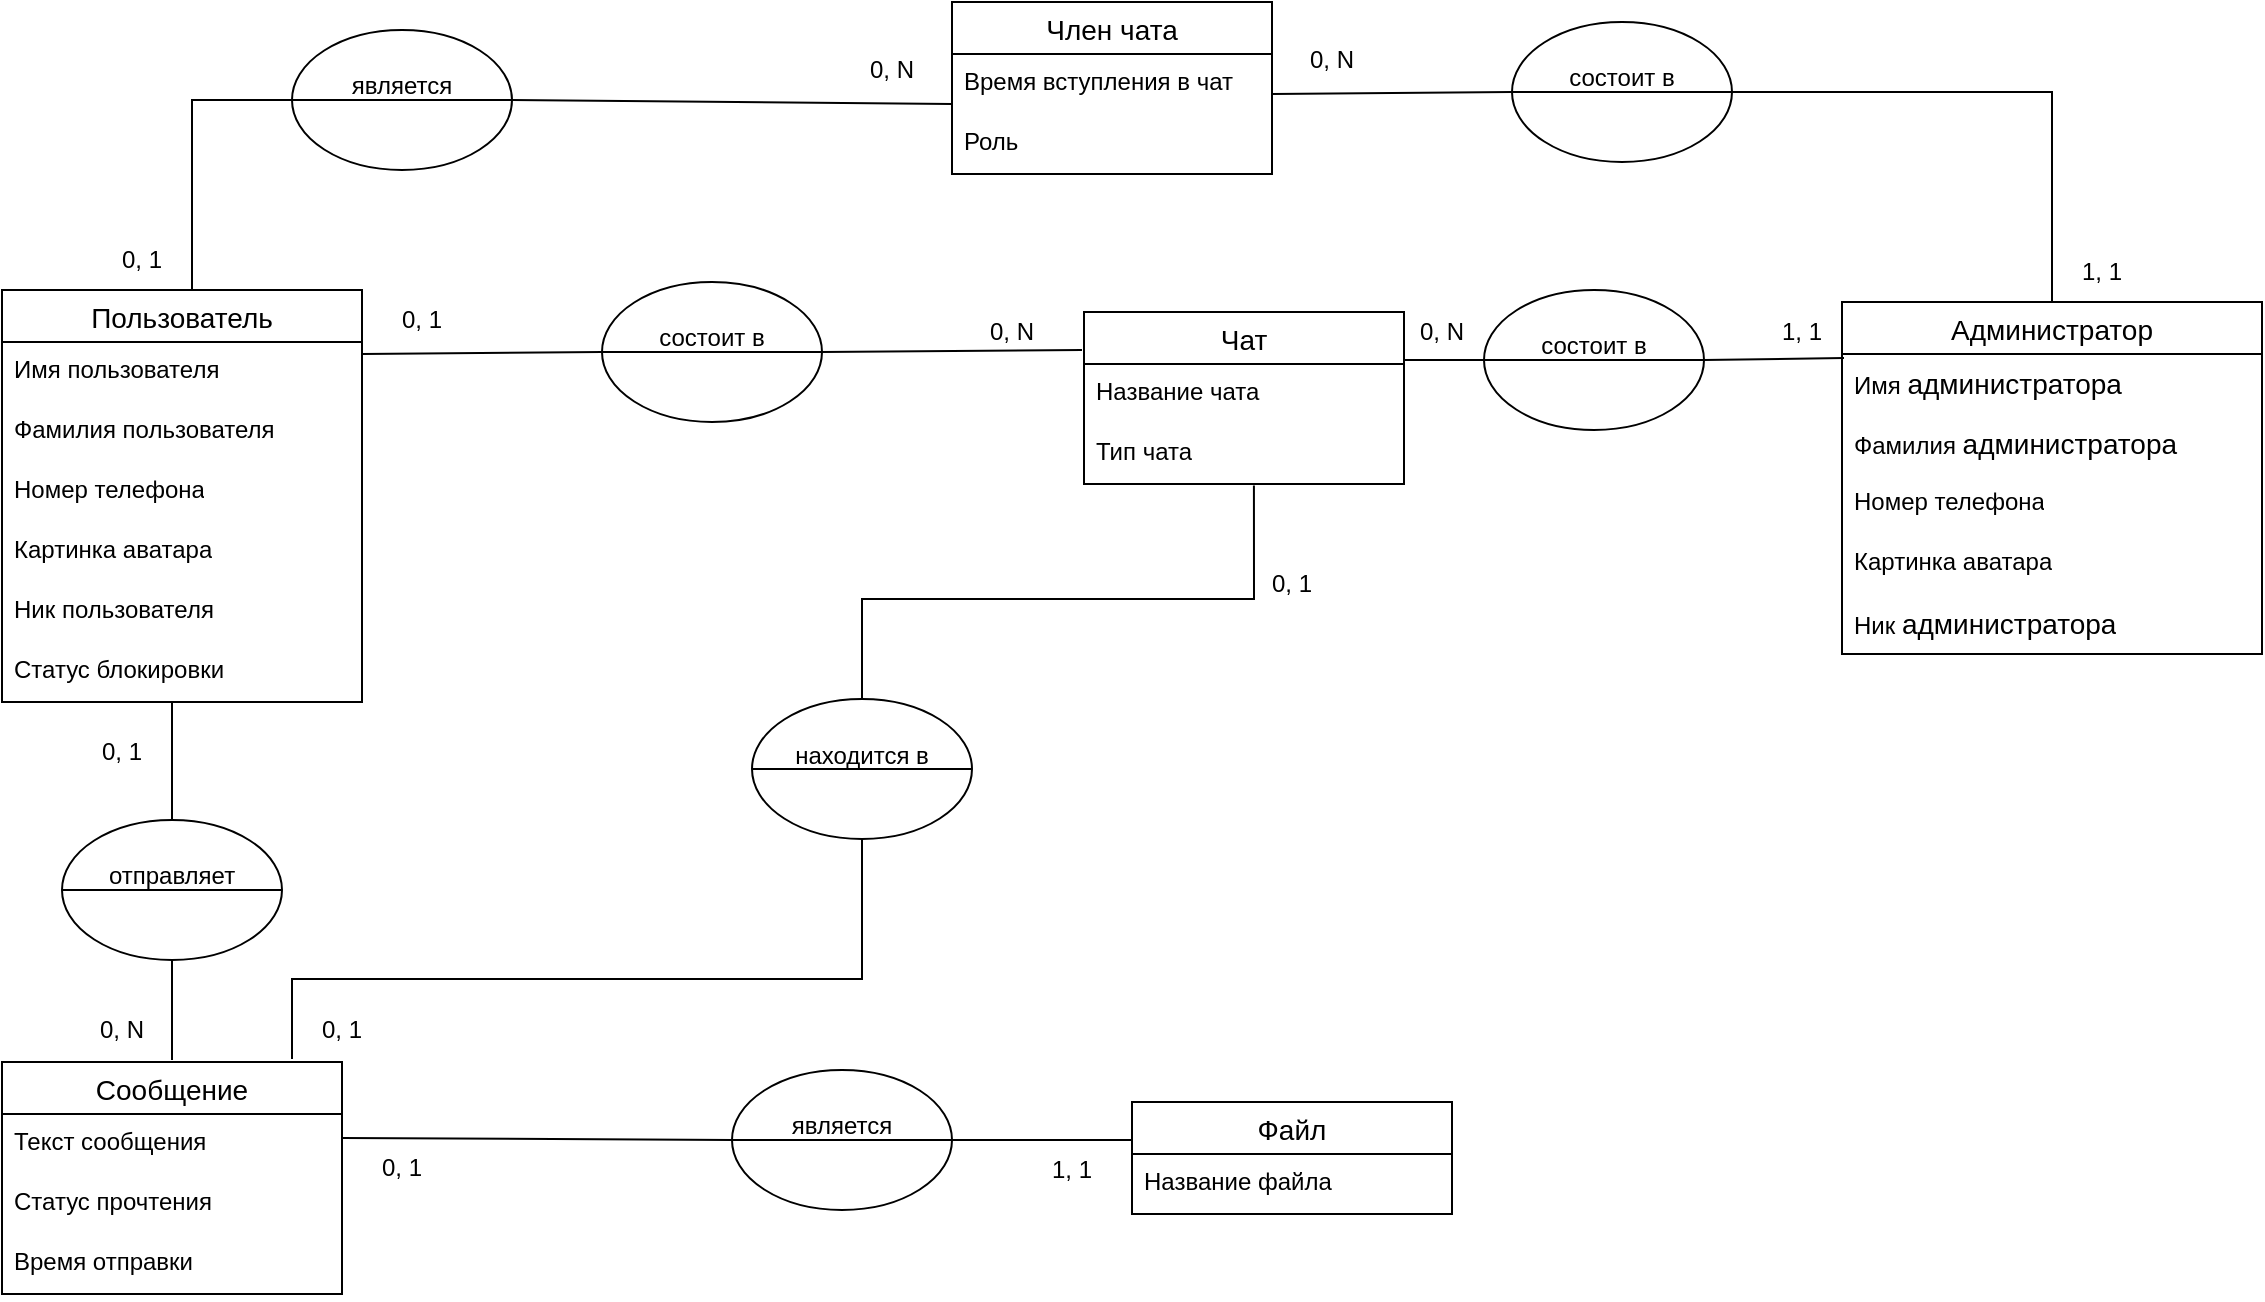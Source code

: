 <mxfile version="24.2.2" type="github">
  <diagram name="Страница — 1" id="1fpOavKm-f0vqZkRp41Z">
    <mxGraphModel dx="-814" dy="446" grid="1" gridSize="10" guides="1" tooltips="1" connect="1" arrows="1" fold="1" page="1" pageScale="1" pageWidth="827" pageHeight="1169" math="0" shadow="0">
      <root>
        <mxCell id="0" />
        <mxCell id="1" parent="0" />
        <mxCell id="FmINdvb60DTiulEJZK7I-1" value="Член чата" style="swimlane;fontStyle=0;childLayout=stackLayout;horizontal=1;startSize=26;horizontalStack=0;resizeParent=1;resizeParentMax=0;resizeLast=0;collapsible=1;marginBottom=0;align=center;fontSize=14;" vertex="1" parent="1">
          <mxGeometry x="2415" y="20" width="160" height="86" as="geometry" />
        </mxCell>
        <mxCell id="FmINdvb60DTiulEJZK7I-3" value="Время вступления в чат" style="text;strokeColor=none;fillColor=none;spacingLeft=4;spacingRight=4;overflow=hidden;rotatable=0;points=[[0,0.5],[1,0.5]];portConstraint=eastwest;fontSize=12;whiteSpace=wrap;html=1;" vertex="1" parent="FmINdvb60DTiulEJZK7I-1">
          <mxGeometry y="26" width="160" height="30" as="geometry" />
        </mxCell>
        <mxCell id="FmINdvb60DTiulEJZK7I-4" value="Роль" style="text;strokeColor=none;fillColor=none;spacingLeft=4;spacingRight=4;overflow=hidden;rotatable=0;points=[[0,0.5],[1,0.5]];portConstraint=eastwest;fontSize=12;whiteSpace=wrap;html=1;" vertex="1" parent="FmINdvb60DTiulEJZK7I-1">
          <mxGeometry y="56" width="160" height="30" as="geometry" />
        </mxCell>
        <mxCell id="FmINdvb60DTiulEJZK7I-5" value="Чат" style="swimlane;fontStyle=0;childLayout=stackLayout;horizontal=1;startSize=26;horizontalStack=0;resizeParent=1;resizeParentMax=0;resizeLast=0;collapsible=1;marginBottom=0;align=center;fontSize=14;" vertex="1" parent="1">
          <mxGeometry x="2481" y="175" width="160" height="86" as="geometry" />
        </mxCell>
        <mxCell id="FmINdvb60DTiulEJZK7I-7" value="Название чата" style="text;strokeColor=none;fillColor=none;spacingLeft=4;spacingRight=4;overflow=hidden;rotatable=0;points=[[0,0.5],[1,0.5]];portConstraint=eastwest;fontSize=12;whiteSpace=wrap;html=1;" vertex="1" parent="FmINdvb60DTiulEJZK7I-5">
          <mxGeometry y="26" width="160" height="30" as="geometry" />
        </mxCell>
        <mxCell id="FmINdvb60DTiulEJZK7I-8" value="Тип чата" style="text;strokeColor=none;fillColor=none;spacingLeft=4;spacingRight=4;overflow=hidden;rotatable=0;points=[[0,0.5],[1,0.5]];portConstraint=eastwest;fontSize=12;whiteSpace=wrap;html=1;" vertex="1" parent="FmINdvb60DTiulEJZK7I-5">
          <mxGeometry y="56" width="160" height="30" as="geometry" />
        </mxCell>
        <mxCell id="FmINdvb60DTiulEJZK7I-9" value="Пользователь" style="swimlane;fontStyle=0;childLayout=stackLayout;horizontal=1;startSize=26;horizontalStack=0;resizeParent=1;resizeParentMax=0;resizeLast=0;collapsible=1;marginBottom=0;align=center;fontSize=14;" vertex="1" parent="1">
          <mxGeometry x="1940" y="164" width="180" height="206" as="geometry" />
        </mxCell>
        <mxCell id="FmINdvb60DTiulEJZK7I-11" value="Имя пользователя" style="text;strokeColor=none;fillColor=none;spacingLeft=4;spacingRight=4;overflow=hidden;rotatable=0;points=[[0,0.5],[1,0.5]];portConstraint=eastwest;fontSize=12;whiteSpace=wrap;html=1;" vertex="1" parent="FmINdvb60DTiulEJZK7I-9">
          <mxGeometry y="26" width="180" height="30" as="geometry" />
        </mxCell>
        <mxCell id="FmINdvb60DTiulEJZK7I-12" value="Фамилия пользователя" style="text;strokeColor=none;fillColor=none;spacingLeft=4;spacingRight=4;overflow=hidden;rotatable=0;points=[[0,0.5],[1,0.5]];portConstraint=eastwest;fontSize=12;whiteSpace=wrap;html=1;" vertex="1" parent="FmINdvb60DTiulEJZK7I-9">
          <mxGeometry y="56" width="180" height="30" as="geometry" />
        </mxCell>
        <mxCell id="FmINdvb60DTiulEJZK7I-13" value="Номер телефона" style="text;strokeColor=none;fillColor=none;spacingLeft=4;spacingRight=4;overflow=hidden;rotatable=0;points=[[0,0.5],[1,0.5]];portConstraint=eastwest;fontSize=12;whiteSpace=wrap;html=1;" vertex="1" parent="FmINdvb60DTiulEJZK7I-9">
          <mxGeometry y="86" width="180" height="30" as="geometry" />
        </mxCell>
        <mxCell id="FmINdvb60DTiulEJZK7I-14" value="Картинка аватара" style="text;strokeColor=none;fillColor=none;spacingLeft=4;spacingRight=4;overflow=hidden;rotatable=0;points=[[0,0.5],[1,0.5]];portConstraint=eastwest;fontSize=12;whiteSpace=wrap;html=1;" vertex="1" parent="FmINdvb60DTiulEJZK7I-9">
          <mxGeometry y="116" width="180" height="30" as="geometry" />
        </mxCell>
        <mxCell id="FmINdvb60DTiulEJZK7I-15" value="Ник пользователя" style="text;strokeColor=none;fillColor=none;spacingLeft=4;spacingRight=4;overflow=hidden;rotatable=0;points=[[0,0.5],[1,0.5]];portConstraint=eastwest;fontSize=12;whiteSpace=wrap;html=1;" vertex="1" parent="FmINdvb60DTiulEJZK7I-9">
          <mxGeometry y="146" width="180" height="30" as="geometry" />
        </mxCell>
        <mxCell id="FmINdvb60DTiulEJZK7I-73" value="Статус блокировки" style="text;strokeColor=none;fillColor=none;spacingLeft=4;spacingRight=4;overflow=hidden;rotatable=0;points=[[0,0.5],[1,0.5]];portConstraint=eastwest;fontSize=12;whiteSpace=wrap;html=1;" vertex="1" parent="FmINdvb60DTiulEJZK7I-9">
          <mxGeometry y="176" width="180" height="30" as="geometry" />
        </mxCell>
        <mxCell id="FmINdvb60DTiulEJZK7I-16" value="Сообщение" style="swimlane;fontStyle=0;childLayout=stackLayout;horizontal=1;startSize=26;horizontalStack=0;resizeParent=1;resizeParentMax=0;resizeLast=0;collapsible=1;marginBottom=0;align=center;fontSize=14;" vertex="1" parent="1">
          <mxGeometry x="1940" y="550" width="170" height="116" as="geometry" />
        </mxCell>
        <mxCell id="FmINdvb60DTiulEJZK7I-18" value="Текст сообщения" style="text;strokeColor=none;fillColor=none;spacingLeft=4;spacingRight=4;overflow=hidden;rotatable=0;points=[[0,0.5],[1,0.5]];portConstraint=eastwest;fontSize=12;whiteSpace=wrap;html=1;" vertex="1" parent="FmINdvb60DTiulEJZK7I-16">
          <mxGeometry y="26" width="170" height="30" as="geometry" />
        </mxCell>
        <mxCell id="FmINdvb60DTiulEJZK7I-19" value="Статус прочтения" style="text;strokeColor=none;fillColor=none;spacingLeft=4;spacingRight=4;overflow=hidden;rotatable=0;points=[[0,0.5],[1,0.5]];portConstraint=eastwest;fontSize=12;whiteSpace=wrap;html=1;" vertex="1" parent="FmINdvb60DTiulEJZK7I-16">
          <mxGeometry y="56" width="170" height="30" as="geometry" />
        </mxCell>
        <mxCell id="FmINdvb60DTiulEJZK7I-20" value="Время отправки" style="text;strokeColor=none;fillColor=none;spacingLeft=4;spacingRight=4;overflow=hidden;rotatable=0;points=[[0,0.5],[1,0.5]];portConstraint=eastwest;fontSize=12;whiteSpace=wrap;html=1;" vertex="1" parent="FmINdvb60DTiulEJZK7I-16">
          <mxGeometry y="86" width="170" height="30" as="geometry" />
        </mxCell>
        <mxCell id="FmINdvb60DTiulEJZK7I-21" value="Файл" style="swimlane;fontStyle=0;childLayout=stackLayout;horizontal=1;startSize=26;horizontalStack=0;resizeParent=1;resizeParentMax=0;resizeLast=0;collapsible=1;marginBottom=0;align=center;fontSize=14;" vertex="1" parent="1">
          <mxGeometry x="2505" y="570" width="160" height="56" as="geometry" />
        </mxCell>
        <mxCell id="FmINdvb60DTiulEJZK7I-23" value="Название файла" style="text;strokeColor=none;fillColor=none;spacingLeft=4;spacingRight=4;overflow=hidden;rotatable=0;points=[[0,0.5],[1,0.5]];portConstraint=eastwest;fontSize=12;whiteSpace=wrap;html=1;" vertex="1" parent="FmINdvb60DTiulEJZK7I-21">
          <mxGeometry y="26" width="160" height="30" as="geometry" />
        </mxCell>
        <mxCell id="FmINdvb60DTiulEJZK7I-24" value="Администратор" style="swimlane;fontStyle=0;childLayout=stackLayout;horizontal=1;startSize=26;horizontalStack=0;resizeParent=1;resizeParentMax=0;resizeLast=0;collapsible=1;marginBottom=0;align=center;fontSize=14;" vertex="1" parent="1">
          <mxGeometry x="2860" y="170" width="210" height="176" as="geometry" />
        </mxCell>
        <mxCell id="FmINdvb60DTiulEJZK7I-26" value="Имя&amp;nbsp;&lt;span style=&quot;font-size: 14px; text-align: center; text-wrap: nowrap;&quot;&gt;администратора&lt;/span&gt;" style="text;strokeColor=none;fillColor=none;spacingLeft=4;spacingRight=4;overflow=hidden;rotatable=0;points=[[0,0.5],[1,0.5]];portConstraint=eastwest;fontSize=12;whiteSpace=wrap;html=1;" vertex="1" parent="FmINdvb60DTiulEJZK7I-24">
          <mxGeometry y="26" width="210" height="30" as="geometry" />
        </mxCell>
        <mxCell id="FmINdvb60DTiulEJZK7I-27" value="Фамилия&amp;nbsp;&lt;span style=&quot;font-size: 14px; text-align: center; text-wrap: nowrap;&quot;&gt;администратора&lt;/span&gt;" style="text;strokeColor=none;fillColor=none;spacingLeft=4;spacingRight=4;overflow=hidden;rotatable=0;points=[[0,0.5],[1,0.5]];portConstraint=eastwest;fontSize=12;whiteSpace=wrap;html=1;" vertex="1" parent="FmINdvb60DTiulEJZK7I-24">
          <mxGeometry y="56" width="210" height="30" as="geometry" />
        </mxCell>
        <mxCell id="FmINdvb60DTiulEJZK7I-28" value="Номер телефона" style="text;strokeColor=none;fillColor=none;spacingLeft=4;spacingRight=4;overflow=hidden;rotatable=0;points=[[0,0.5],[1,0.5]];portConstraint=eastwest;fontSize=12;whiteSpace=wrap;html=1;" vertex="1" parent="FmINdvb60DTiulEJZK7I-24">
          <mxGeometry y="86" width="210" height="30" as="geometry" />
        </mxCell>
        <mxCell id="FmINdvb60DTiulEJZK7I-29" value="Картинка аватара" style="text;strokeColor=none;fillColor=none;spacingLeft=4;spacingRight=4;overflow=hidden;rotatable=0;points=[[0,0.5],[1,0.5]];portConstraint=eastwest;fontSize=12;whiteSpace=wrap;html=1;" vertex="1" parent="FmINdvb60DTiulEJZK7I-24">
          <mxGeometry y="116" width="210" height="30" as="geometry" />
        </mxCell>
        <mxCell id="FmINdvb60DTiulEJZK7I-30" value="Ник&amp;nbsp;&lt;span style=&quot;font-size: 14px; text-align: center; text-wrap: nowrap;&quot;&gt;администратора&lt;/span&gt;" style="text;strokeColor=none;fillColor=none;spacingLeft=4;spacingRight=4;overflow=hidden;rotatable=0;points=[[0,0.5],[1,0.5]];portConstraint=eastwest;fontSize=12;whiteSpace=wrap;html=1;" vertex="1" parent="FmINdvb60DTiulEJZK7I-24">
          <mxGeometry y="146" width="210" height="30" as="geometry" />
        </mxCell>
        <mxCell id="FmINdvb60DTiulEJZK7I-31" value="является&lt;div&gt;&lt;br/&gt;&lt;/div&gt;" style="ellipse;whiteSpace=wrap;html=1;" vertex="1" parent="1">
          <mxGeometry x="2305" y="554" width="110" height="70" as="geometry" />
        </mxCell>
        <mxCell id="FmINdvb60DTiulEJZK7I-32" value="" style="endArrow=none;html=1;rounded=0;exitX=0;exitY=0.5;exitDx=0;exitDy=0;entryX=1;entryY=0.5;entryDx=0;entryDy=0;" edge="1" parent="1" source="FmINdvb60DTiulEJZK7I-31" target="FmINdvb60DTiulEJZK7I-31">
          <mxGeometry width="50" height="50" relative="1" as="geometry">
            <mxPoint x="2335" y="595" as="sourcePoint" />
            <mxPoint x="2425" y="595" as="targetPoint" />
          </mxGeometry>
        </mxCell>
        <mxCell id="FmINdvb60DTiulEJZK7I-33" value="" style="endArrow=none;html=1;rounded=0;entryX=0;entryY=0.5;entryDx=0;entryDy=0;exitX=0;exitY=0;exitDx=0;exitDy=0;" edge="1" parent="1" target="FmINdvb60DTiulEJZK7I-31" source="FmINdvb60DTiulEJZK7I-35">
          <mxGeometry width="50" height="50" relative="1" as="geometry">
            <mxPoint x="2115" y="589" as="sourcePoint" />
            <mxPoint x="2195" y="489" as="targetPoint" />
          </mxGeometry>
        </mxCell>
        <mxCell id="FmINdvb60DTiulEJZK7I-34" value="" style="endArrow=none;html=1;rounded=0;entryX=0;entryY=0.25;entryDx=0;entryDy=0;exitX=1;exitY=0.5;exitDx=0;exitDy=0;" edge="1" parent="1" source="FmINdvb60DTiulEJZK7I-31">
          <mxGeometry width="50" height="50" relative="1" as="geometry">
            <mxPoint x="2145" y="539" as="sourcePoint" />
            <mxPoint x="2505" y="589" as="targetPoint" />
          </mxGeometry>
        </mxCell>
        <mxCell id="FmINdvb60DTiulEJZK7I-35" value="0, 1" style="text;html=1;align=center;verticalAlign=middle;whiteSpace=wrap;rounded=0;" vertex="1" parent="1">
          <mxGeometry x="2110" y="588" width="60" height="30" as="geometry" />
        </mxCell>
        <mxCell id="FmINdvb60DTiulEJZK7I-36" value="1, 1" style="text;html=1;align=center;verticalAlign=middle;whiteSpace=wrap;rounded=0;" vertex="1" parent="1">
          <mxGeometry x="2445" y="589" width="60" height="30" as="geometry" />
        </mxCell>
        <mxCell id="FmINdvb60DTiulEJZK7I-37" value="отправляет&lt;div&gt;&lt;br/&gt;&lt;/div&gt;" style="ellipse;whiteSpace=wrap;html=1;" vertex="1" parent="1">
          <mxGeometry x="1970" y="429" width="110" height="70" as="geometry" />
        </mxCell>
        <mxCell id="FmINdvb60DTiulEJZK7I-38" value="" style="endArrow=none;html=1;rounded=0;exitX=0;exitY=0.5;exitDx=0;exitDy=0;entryX=1;entryY=0.5;entryDx=0;entryDy=0;" edge="1" parent="1" source="FmINdvb60DTiulEJZK7I-37" target="FmINdvb60DTiulEJZK7I-37">
          <mxGeometry width="50" height="50" relative="1" as="geometry">
            <mxPoint x="2005" y="490" as="sourcePoint" />
            <mxPoint x="2095" y="490" as="targetPoint" />
          </mxGeometry>
        </mxCell>
        <mxCell id="FmINdvb60DTiulEJZK7I-39" value="" style="endArrow=none;html=1;rounded=0;exitX=0.5;exitY=0;exitDx=0;exitDy=0;" edge="1" parent="1" source="FmINdvb60DTiulEJZK7I-37">
          <mxGeometry width="50" height="50" relative="1" as="geometry">
            <mxPoint x="1835" y="409" as="sourcePoint" />
            <mxPoint x="2025" y="370" as="targetPoint" />
          </mxGeometry>
        </mxCell>
        <mxCell id="FmINdvb60DTiulEJZK7I-40" value="" style="endArrow=none;html=1;rounded=0;entryX=0.5;entryY=1;entryDx=0;entryDy=0;exitX=0.5;exitY=0;exitDx=0;exitDy=0;" edge="1" parent="1" target="FmINdvb60DTiulEJZK7I-37">
          <mxGeometry width="50" height="50" relative="1" as="geometry">
            <mxPoint x="2025" y="549" as="sourcePoint" />
            <mxPoint x="2034" y="381" as="targetPoint" />
          </mxGeometry>
        </mxCell>
        <mxCell id="FmINdvb60DTiulEJZK7I-41" value="0, N" style="text;html=1;align=center;verticalAlign=middle;whiteSpace=wrap;rounded=0;" vertex="1" parent="1">
          <mxGeometry x="1970" y="519" width="60" height="30" as="geometry" />
        </mxCell>
        <mxCell id="FmINdvb60DTiulEJZK7I-42" value="0, 1" style="text;html=1;align=center;verticalAlign=middle;whiteSpace=wrap;rounded=0;" vertex="1" parent="1">
          <mxGeometry x="1970" y="380" width="60" height="30" as="geometry" />
        </mxCell>
        <mxCell id="FmINdvb60DTiulEJZK7I-43" value="является&lt;div&gt;&lt;br/&gt;&lt;/div&gt;" style="ellipse;whiteSpace=wrap;html=1;" vertex="1" parent="1">
          <mxGeometry x="2085" y="34" width="110" height="70" as="geometry" />
        </mxCell>
        <mxCell id="FmINdvb60DTiulEJZK7I-44" value="" style="endArrow=none;html=1;rounded=0;exitX=0;exitY=0.5;exitDx=0;exitDy=0;entryX=1;entryY=0.5;entryDx=0;entryDy=0;" edge="1" parent="1" source="FmINdvb60DTiulEJZK7I-43" target="FmINdvb60DTiulEJZK7I-43">
          <mxGeometry width="50" height="50" relative="1" as="geometry">
            <mxPoint x="2045" y="70" as="sourcePoint" />
            <mxPoint x="2135" y="70" as="targetPoint" />
          </mxGeometry>
        </mxCell>
        <mxCell id="FmINdvb60DTiulEJZK7I-45" value="" style="endArrow=none;html=1;rounded=0;entryX=0;entryY=0.25;entryDx=0;entryDy=0;exitX=1;exitY=0.5;exitDx=0;exitDy=0;" edge="1" parent="1" source="FmINdvb60DTiulEJZK7I-43">
          <mxGeometry width="50" height="50" relative="1" as="geometry">
            <mxPoint x="2045" y="84" as="sourcePoint" />
            <mxPoint x="2415" y="71" as="targetPoint" />
          </mxGeometry>
        </mxCell>
        <mxCell id="FmINdvb60DTiulEJZK7I-46" value="" style="endArrow=none;html=1;rounded=0;entryX=0;entryY=0.5;entryDx=0;entryDy=0;exitX=0.5;exitY=0;exitDx=0;exitDy=0;" edge="1" parent="1" target="FmINdvb60DTiulEJZK7I-43">
          <mxGeometry width="50" height="50" relative="1" as="geometry">
            <mxPoint x="2035" y="164" as="sourcePoint" />
            <mxPoint x="2055" y="244" as="targetPoint" />
            <Array as="points">
              <mxPoint x="2035" y="69" />
            </Array>
          </mxGeometry>
        </mxCell>
        <mxCell id="FmINdvb60DTiulEJZK7I-47" value="0, 1" style="text;html=1;align=center;verticalAlign=middle;whiteSpace=wrap;rounded=0;" vertex="1" parent="1">
          <mxGeometry x="1980" y="134" width="60" height="30" as="geometry" />
        </mxCell>
        <mxCell id="FmINdvb60DTiulEJZK7I-48" value="0, N" style="text;html=1;align=center;verticalAlign=middle;whiteSpace=wrap;rounded=0;" vertex="1" parent="1">
          <mxGeometry x="2355" y="39" width="60" height="30" as="geometry" />
        </mxCell>
        <mxCell id="FmINdvb60DTiulEJZK7I-49" value="" style="endArrow=none;html=1;rounded=0;entryX=0.002;entryY=0.151;entryDx=0;entryDy=0;exitX=1;exitY=0.5;exitDx=0;exitDy=0;entryPerimeter=0;" edge="1" parent="1" source="FmINdvb60DTiulEJZK7I-50">
          <mxGeometry width="50" height="50" relative="1" as="geometry">
            <mxPoint x="2320" y="254" as="sourcePoint" />
            <mxPoint x="2480" y="194" as="targetPoint" />
          </mxGeometry>
        </mxCell>
        <mxCell id="FmINdvb60DTiulEJZK7I-50" value="состоит в&lt;div&gt;&lt;br/&gt;&lt;/div&gt;" style="ellipse;whiteSpace=wrap;html=1;" vertex="1" parent="1">
          <mxGeometry x="2240" y="160" width="110" height="70" as="geometry" />
        </mxCell>
        <mxCell id="FmINdvb60DTiulEJZK7I-51" value="" style="endArrow=none;html=1;rounded=0;exitX=0;exitY=0.5;exitDx=0;exitDy=0;entryX=1;entryY=0.5;entryDx=0;entryDy=0;" edge="1" parent="1" source="FmINdvb60DTiulEJZK7I-50" target="FmINdvb60DTiulEJZK7I-50">
          <mxGeometry width="50" height="50" relative="1" as="geometry">
            <mxPoint x="2170" y="250" as="sourcePoint" />
            <mxPoint x="2260" y="250" as="targetPoint" />
          </mxGeometry>
        </mxCell>
        <mxCell id="FmINdvb60DTiulEJZK7I-52" value="" style="endArrow=none;html=1;rounded=0;entryX=0;entryY=0.5;entryDx=0;entryDy=0;exitX=1;exitY=0.068;exitDx=0;exitDy=0;exitPerimeter=0;" edge="1" parent="1" target="FmINdvb60DTiulEJZK7I-50">
          <mxGeometry width="50" height="50" relative="1" as="geometry">
            <mxPoint x="2120" y="196" as="sourcePoint" />
            <mxPoint x="2201" y="234" as="targetPoint" />
          </mxGeometry>
        </mxCell>
        <mxCell id="FmINdvb60DTiulEJZK7I-53" value="0, 1" style="text;html=1;align=center;verticalAlign=middle;whiteSpace=wrap;rounded=0;" vertex="1" parent="1">
          <mxGeometry x="2120" y="164" width="60" height="30" as="geometry" />
        </mxCell>
        <mxCell id="FmINdvb60DTiulEJZK7I-54" value="0, N" style="text;html=1;align=center;verticalAlign=middle;whiteSpace=wrap;rounded=0;" vertex="1" parent="1">
          <mxGeometry x="2415" y="170" width="60" height="30" as="geometry" />
        </mxCell>
        <mxCell id="FmINdvb60DTiulEJZK7I-55" value="находится в&lt;div&gt;&lt;br/&gt;&lt;/div&gt;" style="ellipse;whiteSpace=wrap;html=1;" vertex="1" parent="1">
          <mxGeometry x="2315" y="368.5" width="110" height="70" as="geometry" />
        </mxCell>
        <mxCell id="FmINdvb60DTiulEJZK7I-56" value="" style="endArrow=none;html=1;rounded=0;exitX=0;exitY=0.5;exitDx=0;exitDy=0;entryX=1;entryY=0.5;entryDx=0;entryDy=0;" edge="1" parent="1" source="FmINdvb60DTiulEJZK7I-55" target="FmINdvb60DTiulEJZK7I-55">
          <mxGeometry width="50" height="50" relative="1" as="geometry">
            <mxPoint x="2275" y="429.5" as="sourcePoint" />
            <mxPoint x="2365" y="429.5" as="targetPoint" />
          </mxGeometry>
        </mxCell>
        <mxCell id="FmINdvb60DTiulEJZK7I-57" value="" style="endArrow=none;html=1;rounded=0;entryX=0.5;entryY=1;entryDx=0;entryDy=0;exitX=0.75;exitY=0;exitDx=0;exitDy=0;" edge="1" parent="1" target="FmINdvb60DTiulEJZK7I-55">
          <mxGeometry width="50" height="50" relative="1" as="geometry">
            <mxPoint x="2085" y="548.5" as="sourcePoint" />
            <mxPoint x="2195" y="368.5" as="targetPoint" />
            <Array as="points">
              <mxPoint x="2085" y="508.5" />
              <mxPoint x="2370" y="508.5" />
            </Array>
          </mxGeometry>
        </mxCell>
        <mxCell id="FmINdvb60DTiulEJZK7I-58" value="" style="endArrow=none;html=1;rounded=0;exitX=0.5;exitY=0;exitDx=0;exitDy=0;entryX=0.531;entryY=1.027;entryDx=0;entryDy=0;entryPerimeter=0;" edge="1" parent="1" source="FmINdvb60DTiulEJZK7I-55" target="FmINdvb60DTiulEJZK7I-8">
          <mxGeometry width="50" height="50" relative="1" as="geometry">
            <mxPoint x="2145" y="418.5" as="sourcePoint" />
            <mxPoint x="2610" y="340" as="targetPoint" />
            <Array as="points">
              <mxPoint x="2370" y="318.5" />
              <mxPoint x="2566" y="318.5" />
            </Array>
          </mxGeometry>
        </mxCell>
        <mxCell id="FmINdvb60DTiulEJZK7I-59" value="0, 1" style="text;html=1;align=center;verticalAlign=middle;whiteSpace=wrap;rounded=0;" vertex="1" parent="1">
          <mxGeometry x="2555" y="300" width="60" height="21.5" as="geometry" />
        </mxCell>
        <mxCell id="FmINdvb60DTiulEJZK7I-60" value="0, 1" style="text;html=1;align=center;verticalAlign=middle;whiteSpace=wrap;rounded=0;" vertex="1" parent="1">
          <mxGeometry x="2080" y="519" width="60" height="30" as="geometry" />
        </mxCell>
        <mxCell id="FmINdvb60DTiulEJZK7I-61" value="" style="endArrow=none;html=1;rounded=0;exitX=1;exitY=0.5;exitDx=0;exitDy=0;" edge="1" parent="1" source="FmINdvb60DTiulEJZK7I-62">
          <mxGeometry width="50" height="50" relative="1" as="geometry">
            <mxPoint x="2771" y="258" as="sourcePoint" />
            <mxPoint x="2861" y="198" as="targetPoint" />
          </mxGeometry>
        </mxCell>
        <mxCell id="FmINdvb60DTiulEJZK7I-62" value="состоит в&lt;div&gt;&lt;br/&gt;&lt;/div&gt;" style="ellipse;whiteSpace=wrap;html=1;" vertex="1" parent="1">
          <mxGeometry x="2681" y="164" width="110" height="70" as="geometry" />
        </mxCell>
        <mxCell id="FmINdvb60DTiulEJZK7I-63" value="" style="endArrow=none;html=1;rounded=0;exitX=0;exitY=0.5;exitDx=0;exitDy=0;entryX=1;entryY=0.5;entryDx=0;entryDy=0;" edge="1" parent="1" source="FmINdvb60DTiulEJZK7I-62" target="FmINdvb60DTiulEJZK7I-62">
          <mxGeometry width="50" height="50" relative="1" as="geometry">
            <mxPoint x="2621" y="254" as="sourcePoint" />
            <mxPoint x="2711" y="254" as="targetPoint" />
          </mxGeometry>
        </mxCell>
        <mxCell id="FmINdvb60DTiulEJZK7I-64" value="" style="endArrow=none;html=1;rounded=0;entryX=0;entryY=0.5;entryDx=0;entryDy=0;" edge="1" parent="1" target="FmINdvb60DTiulEJZK7I-62">
          <mxGeometry width="50" height="50" relative="1" as="geometry">
            <mxPoint x="2641" y="199" as="sourcePoint" />
            <mxPoint x="2652" y="238" as="targetPoint" />
          </mxGeometry>
        </mxCell>
        <mxCell id="FmINdvb60DTiulEJZK7I-65" value="1, 1" style="text;html=1;align=center;verticalAlign=middle;whiteSpace=wrap;rounded=0;" vertex="1" parent="1">
          <mxGeometry x="2810" y="170" width="60" height="30" as="geometry" />
        </mxCell>
        <mxCell id="FmINdvb60DTiulEJZK7I-66" value="0, N" style="text;html=1;align=center;verticalAlign=middle;whiteSpace=wrap;rounded=0;" vertex="1" parent="1">
          <mxGeometry x="2630" y="170" width="60" height="30" as="geometry" />
        </mxCell>
        <mxCell id="FmINdvb60DTiulEJZK7I-67" value="" style="endArrow=none;html=1;rounded=0;entryX=0.5;entryY=0;entryDx=0;entryDy=0;exitX=1;exitY=0.5;exitDx=0;exitDy=0;" edge="1" parent="1" source="FmINdvb60DTiulEJZK7I-68" target="FmINdvb60DTiulEJZK7I-24">
          <mxGeometry width="50" height="50" relative="1" as="geometry">
            <mxPoint x="2775" y="124" as="sourcePoint" />
            <mxPoint x="2935" y="64" as="targetPoint" />
            <Array as="points">
              <mxPoint x="2965" y="65" />
            </Array>
          </mxGeometry>
        </mxCell>
        <mxCell id="FmINdvb60DTiulEJZK7I-68" value="состоит в&lt;div&gt;&lt;br/&gt;&lt;/div&gt;" style="ellipse;whiteSpace=wrap;html=1;" vertex="1" parent="1">
          <mxGeometry x="2695" y="30" width="110" height="70" as="geometry" />
        </mxCell>
        <mxCell id="FmINdvb60DTiulEJZK7I-69" value="" style="endArrow=none;html=1;rounded=0;exitX=0;exitY=0.5;exitDx=0;exitDy=0;entryX=1;entryY=0.5;entryDx=0;entryDy=0;" edge="1" parent="1" source="FmINdvb60DTiulEJZK7I-68" target="FmINdvb60DTiulEJZK7I-68">
          <mxGeometry width="50" height="50" relative="1" as="geometry">
            <mxPoint x="2625" y="120" as="sourcePoint" />
            <mxPoint x="2715" y="120" as="targetPoint" />
          </mxGeometry>
        </mxCell>
        <mxCell id="FmINdvb60DTiulEJZK7I-70" value="" style="endArrow=none;html=1;rounded=0;entryX=0;entryY=0.5;entryDx=0;entryDy=0;exitX=1;exitY=0.068;exitDx=0;exitDy=0;exitPerimeter=0;" edge="1" parent="1" target="FmINdvb60DTiulEJZK7I-68">
          <mxGeometry width="50" height="50" relative="1" as="geometry">
            <mxPoint x="2575" y="66" as="sourcePoint" />
            <mxPoint x="2656" y="104" as="targetPoint" />
          </mxGeometry>
        </mxCell>
        <mxCell id="FmINdvb60DTiulEJZK7I-71" value="0, N" style="text;html=1;align=center;verticalAlign=middle;whiteSpace=wrap;rounded=0;" vertex="1" parent="1">
          <mxGeometry x="2575" y="34" width="60" height="30" as="geometry" />
        </mxCell>
        <mxCell id="FmINdvb60DTiulEJZK7I-72" value="1, 1" style="text;html=1;align=center;verticalAlign=middle;whiteSpace=wrap;rounded=0;" vertex="1" parent="1">
          <mxGeometry x="2960" y="140" width="60" height="30" as="geometry" />
        </mxCell>
      </root>
    </mxGraphModel>
  </diagram>
</mxfile>
